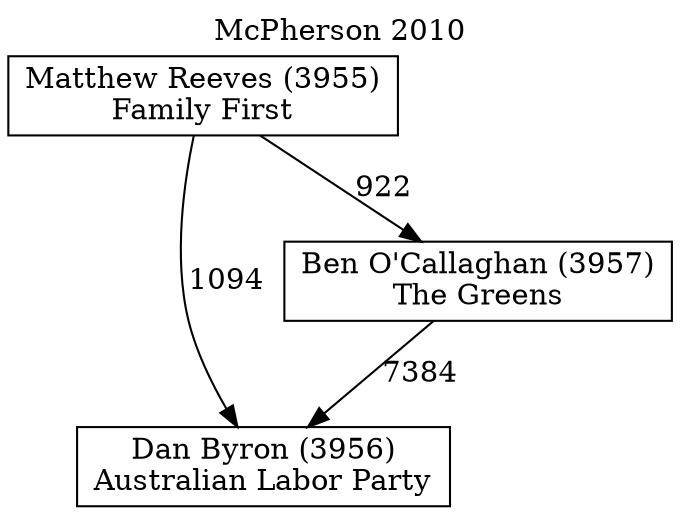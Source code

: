 // House preference flow
digraph "Dan Byron (3956)_McPherson_2010" {
	graph [label="McPherson 2010" labelloc=t mclimit=10]
	node [shape=box]
	"Dan Byron (3956)" [label="Dan Byron (3956)
Australian Labor Party"]
	"Ben O'Callaghan (3957)" [label="Ben O'Callaghan (3957)
The Greens"]
	"Matthew Reeves (3955)" [label="Matthew Reeves (3955)
Family First"]
	"Ben O'Callaghan (3957)" -> "Dan Byron (3956)" [label=7384]
	"Matthew Reeves (3955)" -> "Ben O'Callaghan (3957)" [label=922]
	"Matthew Reeves (3955)" -> "Dan Byron (3956)" [label=1094]
}
